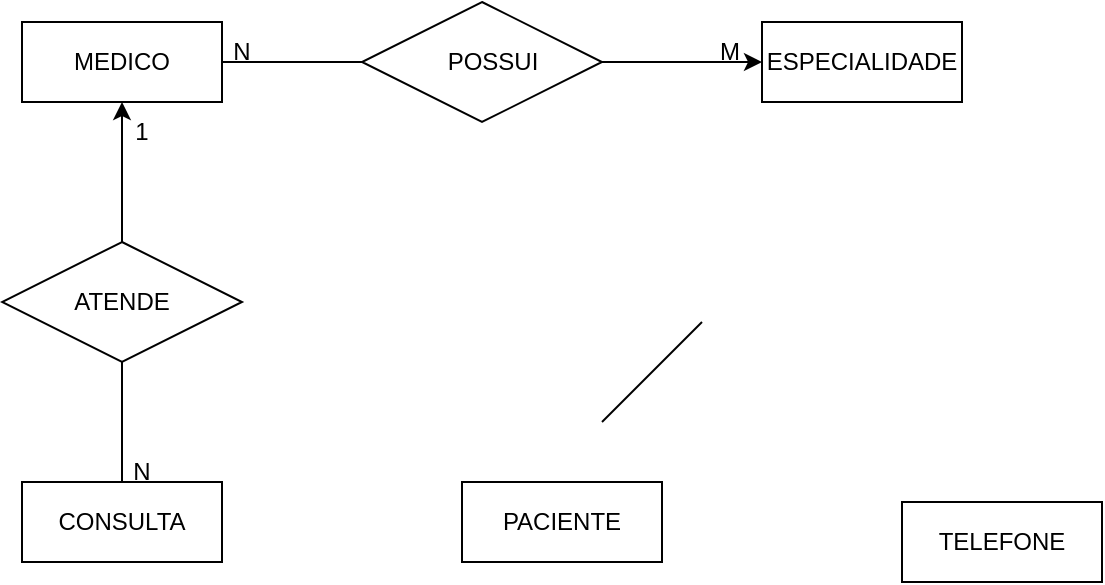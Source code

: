 <mxfile version="24.6.4" type="device">
  <diagram name="Página-1" id="3PB0Rdwpn6dZCLARWxnY">
    <mxGraphModel dx="789" dy="779" grid="1" gridSize="10" guides="1" tooltips="1" connect="1" arrows="1" fold="1" page="1" pageScale="1" pageWidth="827" pageHeight="1169" math="0" shadow="0">
      <root>
        <mxCell id="0" />
        <mxCell id="1" parent="0" />
        <mxCell id="-FKc9MmJ-mM_poQLuHrt-10" value="" style="edgeStyle=orthogonalEdgeStyle;rounded=0;orthogonalLoop=1;jettySize=auto;html=1;" edge="1" parent="1" source="-FKc9MmJ-mM_poQLuHrt-1" target="-FKc9MmJ-mM_poQLuHrt-8">
          <mxGeometry relative="1" as="geometry" />
        </mxCell>
        <mxCell id="-FKc9MmJ-mM_poQLuHrt-1" value="MEDICO" style="whiteSpace=wrap;html=1;align=center;" vertex="1" parent="1">
          <mxGeometry x="90" y="230" width="100" height="40" as="geometry" />
        </mxCell>
        <mxCell id="-FKc9MmJ-mM_poQLuHrt-11" value="" style="edgeStyle=orthogonalEdgeStyle;rounded=0;orthogonalLoop=1;jettySize=auto;html=1;" edge="1" parent="1" source="-FKc9MmJ-mM_poQLuHrt-2" target="-FKc9MmJ-mM_poQLuHrt-5">
          <mxGeometry relative="1" as="geometry" />
        </mxCell>
        <mxCell id="-FKc9MmJ-mM_poQLuHrt-2" value="" style="shape=rhombus;perimeter=rhombusPerimeter;whiteSpace=wrap;html=1;align=center;" vertex="1" parent="1">
          <mxGeometry x="260" y="220" width="120" height="60" as="geometry" />
        </mxCell>
        <mxCell id="-FKc9MmJ-mM_poQLuHrt-3" value="PACIENTE" style="whiteSpace=wrap;html=1;align=center;" vertex="1" parent="1">
          <mxGeometry x="310" y="460" width="100" height="40" as="geometry" />
        </mxCell>
        <mxCell id="-FKc9MmJ-mM_poQLuHrt-4" value="TELEFONE" style="whiteSpace=wrap;html=1;align=center;" vertex="1" parent="1">
          <mxGeometry x="530" y="470" width="100" height="40" as="geometry" />
        </mxCell>
        <mxCell id="-FKc9MmJ-mM_poQLuHrt-5" value="ESPECIALIDADE" style="whiteSpace=wrap;html=1;align=center;" vertex="1" parent="1">
          <mxGeometry x="460" y="230" width="100" height="40" as="geometry" />
        </mxCell>
        <mxCell id="-FKc9MmJ-mM_poQLuHrt-15" value="" style="edgeStyle=orthogonalEdgeStyle;rounded=0;orthogonalLoop=1;jettySize=auto;html=1;entryX=0.5;entryY=1;entryDx=0;entryDy=0;" edge="1" parent="1" source="-FKc9MmJ-mM_poQLuHrt-6" target="-FKc9MmJ-mM_poQLuHrt-1">
          <mxGeometry relative="1" as="geometry">
            <mxPoint x="140" y="300" as="targetPoint" />
          </mxGeometry>
        </mxCell>
        <mxCell id="-FKc9MmJ-mM_poQLuHrt-6" value="CONSULTA" style="whiteSpace=wrap;html=1;align=center;" vertex="1" parent="1">
          <mxGeometry x="90" y="460" width="100" height="40" as="geometry" />
        </mxCell>
        <mxCell id="-FKc9MmJ-mM_poQLuHrt-8" value="POSSUI" style="text;html=1;align=center;verticalAlign=middle;resizable=0;points=[];autosize=1;strokeColor=none;fillColor=none;" vertex="1" parent="1">
          <mxGeometry x="290" y="235" width="70" height="30" as="geometry" />
        </mxCell>
        <mxCell id="-FKc9MmJ-mM_poQLuHrt-12" value="N" style="text;html=1;align=center;verticalAlign=middle;whiteSpace=wrap;rounded=0;" vertex="1" parent="1">
          <mxGeometry x="170" y="230" width="60" height="30" as="geometry" />
        </mxCell>
        <mxCell id="-FKc9MmJ-mM_poQLuHrt-13" value="M" style="text;html=1;align=center;verticalAlign=middle;whiteSpace=wrap;rounded=0;" vertex="1" parent="1">
          <mxGeometry x="414" y="230" width="60" height="30" as="geometry" />
        </mxCell>
        <mxCell id="-FKc9MmJ-mM_poQLuHrt-16" value="N" style="text;html=1;align=center;verticalAlign=middle;whiteSpace=wrap;rounded=0;" vertex="1" parent="1">
          <mxGeometry x="120" y="440" width="60" height="30" as="geometry" />
        </mxCell>
        <mxCell id="-FKc9MmJ-mM_poQLuHrt-17" value="1" style="text;html=1;align=center;verticalAlign=middle;whiteSpace=wrap;rounded=0;" vertex="1" parent="1">
          <mxGeometry x="120" y="270" width="60" height="30" as="geometry" />
        </mxCell>
        <mxCell id="-FKc9MmJ-mM_poQLuHrt-18" value="ATENDE" style="shape=rhombus;perimeter=rhombusPerimeter;whiteSpace=wrap;html=1;align=center;" vertex="1" parent="1">
          <mxGeometry x="80" y="340" width="120" height="60" as="geometry" />
        </mxCell>
        <mxCell id="-FKc9MmJ-mM_poQLuHrt-24" value="" style="endArrow=none;html=1;rounded=0;" edge="1" parent="1">
          <mxGeometry width="50" height="50" relative="1" as="geometry">
            <mxPoint x="380" y="430" as="sourcePoint" />
            <mxPoint x="430" y="380" as="targetPoint" />
          </mxGeometry>
        </mxCell>
      </root>
    </mxGraphModel>
  </diagram>
</mxfile>
